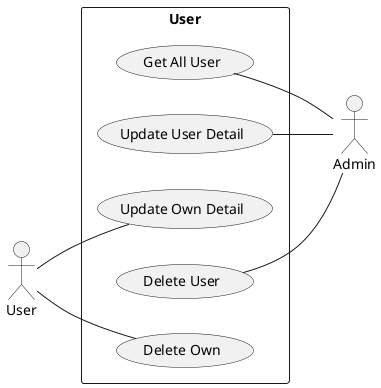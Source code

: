 @startuml
left to right direction
rectangle "User" as User {    
    usecase "Get All User" as getUsers
    usecase "Update User Detail" as updateDetails
    usecase "Update Own Detail" as updateOwn
    usecase "Delete User" as delUser
    usecase "Delete Own" as delOwn
}

actor "Admin" as admin
getUsers -- admin
updateDetails -- admin
delUser -- admin

actor "User" as user
user -- updateOwn
user -- delOwn
@enduml
